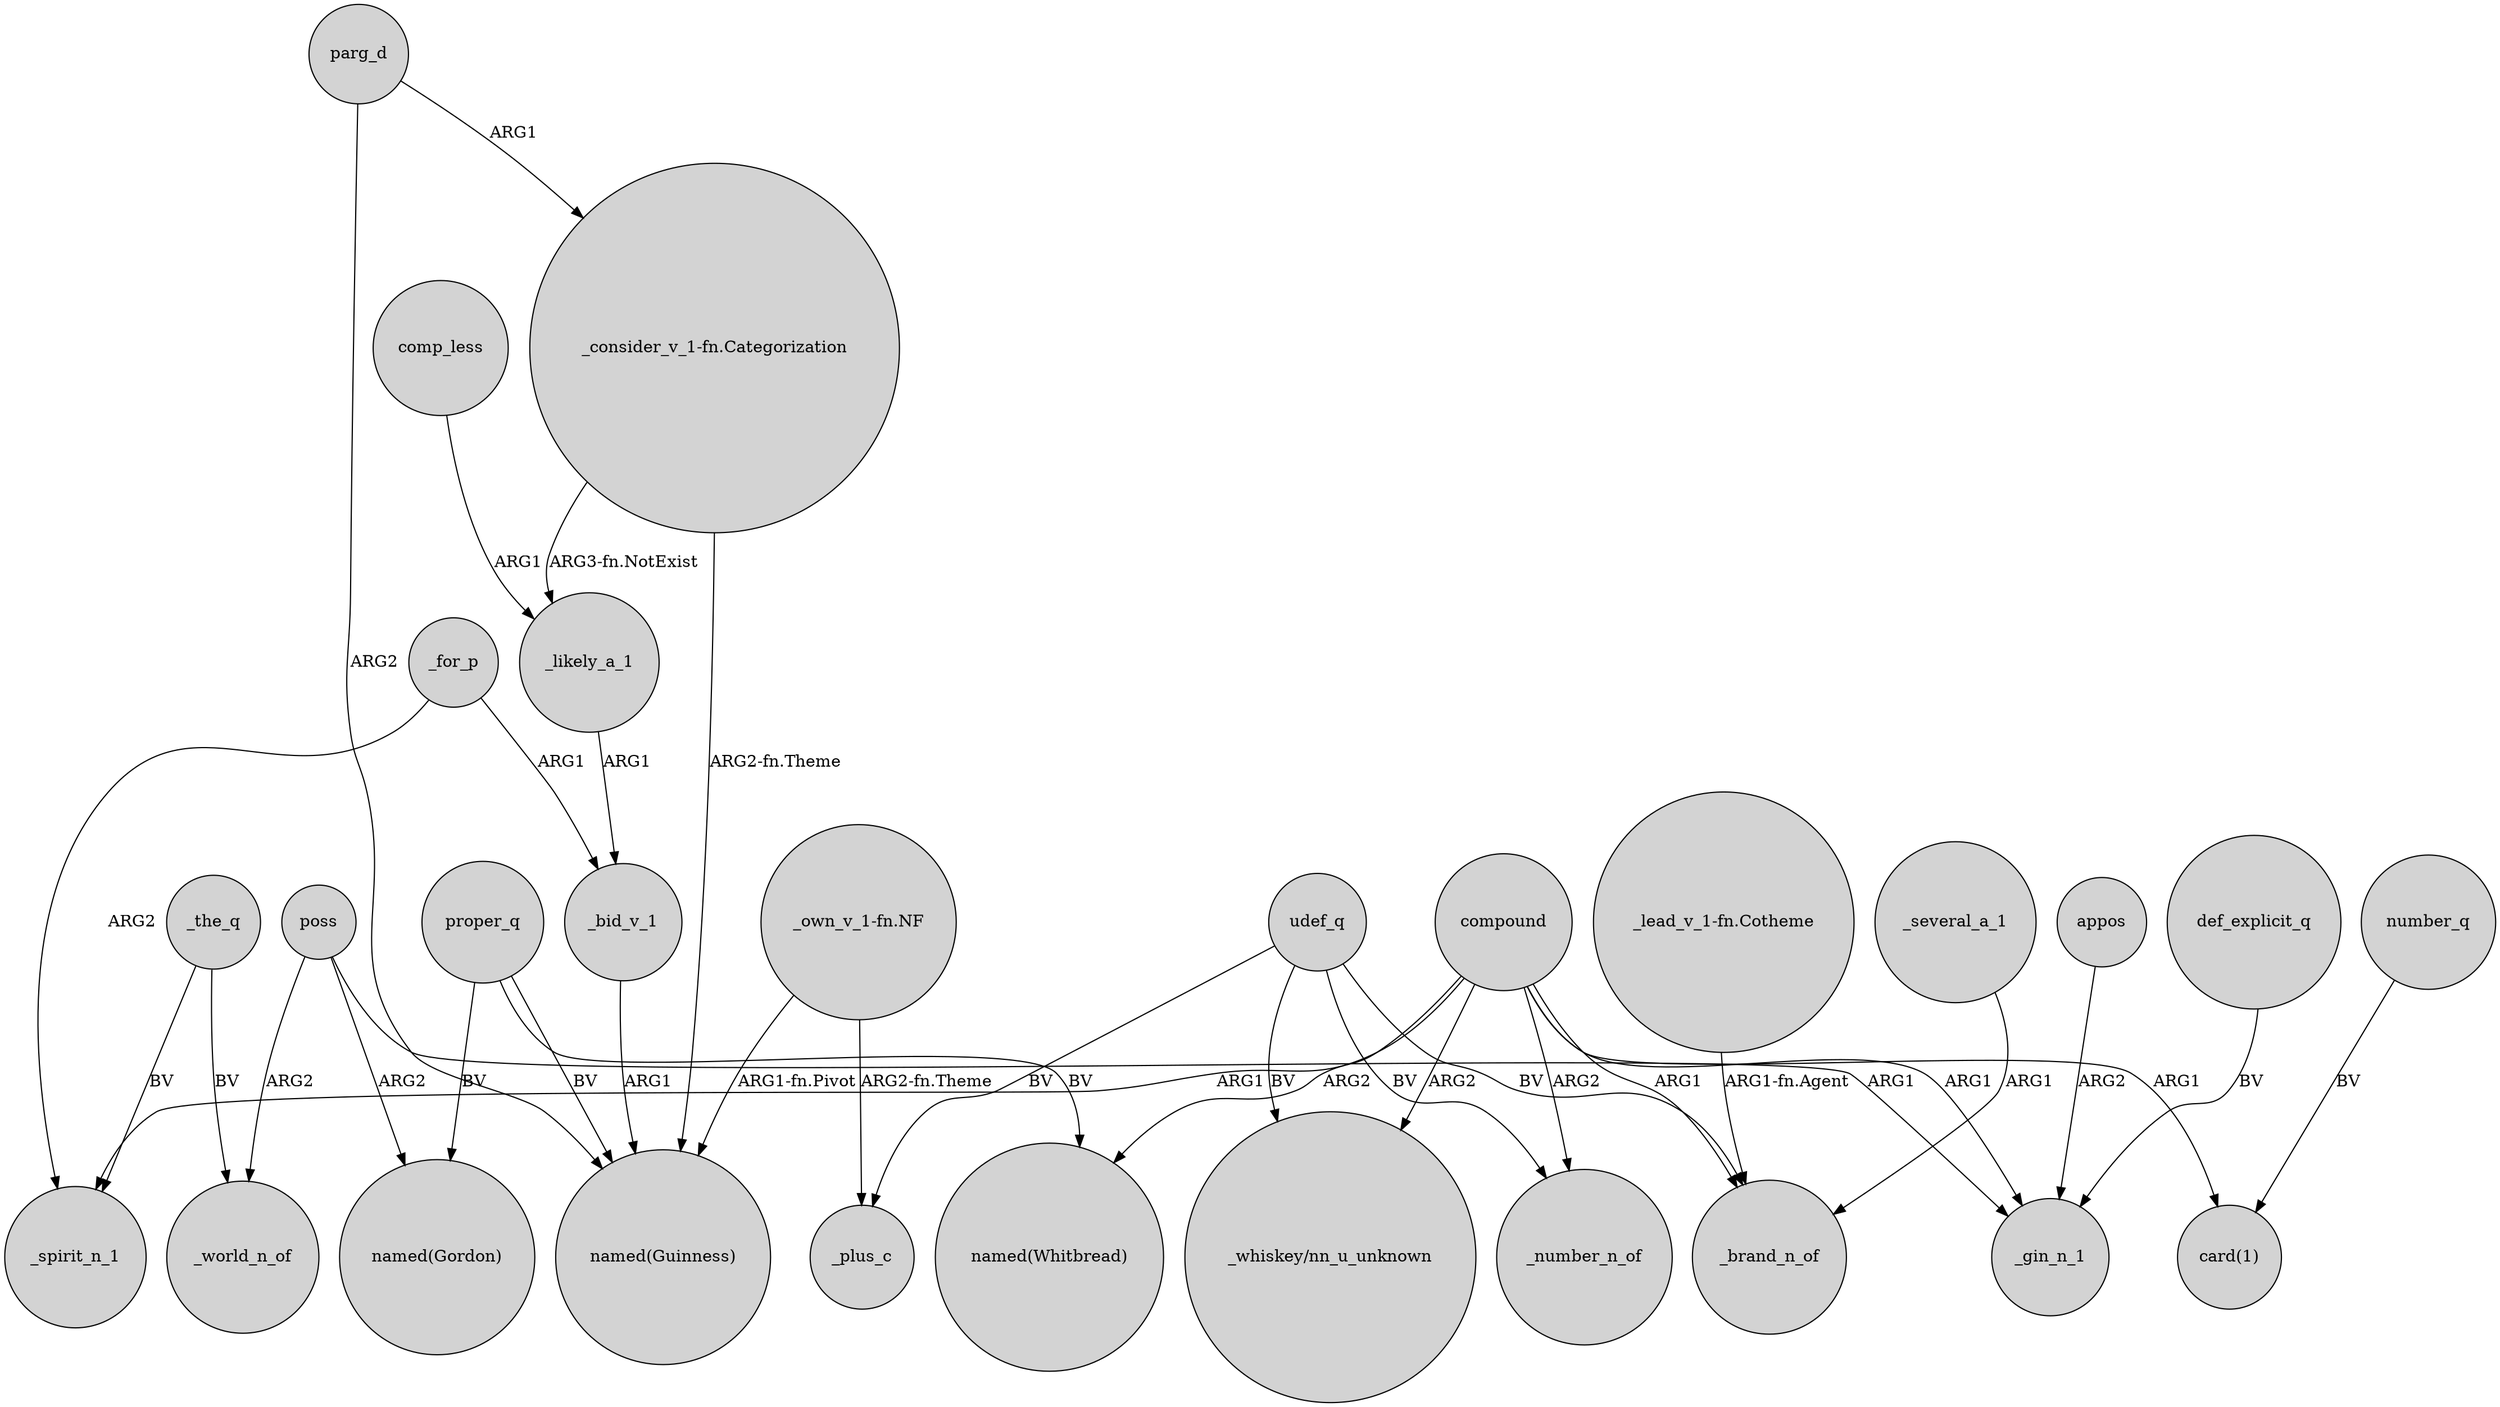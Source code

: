 digraph {
	node [shape=circle style=filled]
	_for_p -> _spirit_n_1 [label=ARG2]
	udef_q -> _number_n_of [label=BV]
	_for_p -> _bid_v_1 [label=ARG1]
	"_consider_v_1-fn.Categorization" -> "named(Guinness)" [label="ARG2-fn.Theme"]
	"_consider_v_1-fn.Categorization" -> _likely_a_1 [label="ARG3-fn.NotExist"]
	_the_q -> _spirit_n_1 [label=BV]
	compound -> _brand_n_of [label=ARG1]
	poss -> "named(Gordon)" [label=ARG2]
	udef_q -> "_whiskey/nn_u_unknown" [label=BV]
	proper_q -> "named(Guinness)" [label=BV]
	parg_d -> "_consider_v_1-fn.Categorization" [label=ARG1]
	udef_q -> _plus_c [label=BV]
	compound -> "named(Whitbread)" [label=ARG2]
	_bid_v_1 -> "named(Guinness)" [label=ARG1]
	"_own_v_1-fn.NF" -> "named(Guinness)" [label="ARG1-fn.Pivot"]
	parg_d -> "named(Guinness)" [label=ARG2]
	poss -> _gin_n_1 [label=ARG1]
	proper_q -> "named(Whitbread)" [label=BV]
	_several_a_1 -> _brand_n_of [label=ARG1]
	compound -> _spirit_n_1 [label=ARG1]
	number_q -> "card(1)" [label=BV]
	udef_q -> _brand_n_of [label=BV]
	comp_less -> _likely_a_1 [label=ARG1]
	compound -> "card(1)" [label=ARG1]
	_likely_a_1 -> _bid_v_1 [label=ARG1]
	poss -> _world_n_of [label=ARG2]
	"_lead_v_1-fn.Cotheme" -> _brand_n_of [label="ARG1-fn.Agent"]
	appos -> _gin_n_1 [label=ARG2]
	compound -> _gin_n_1 [label=ARG1]
	compound -> _number_n_of [label=ARG2]
	compound -> "_whiskey/nn_u_unknown" [label=ARG2]
	"_own_v_1-fn.NF" -> _plus_c [label="ARG2-fn.Theme"]
	_the_q -> _world_n_of [label=BV]
	proper_q -> "named(Gordon)" [label=BV]
	def_explicit_q -> _gin_n_1 [label=BV]
}
